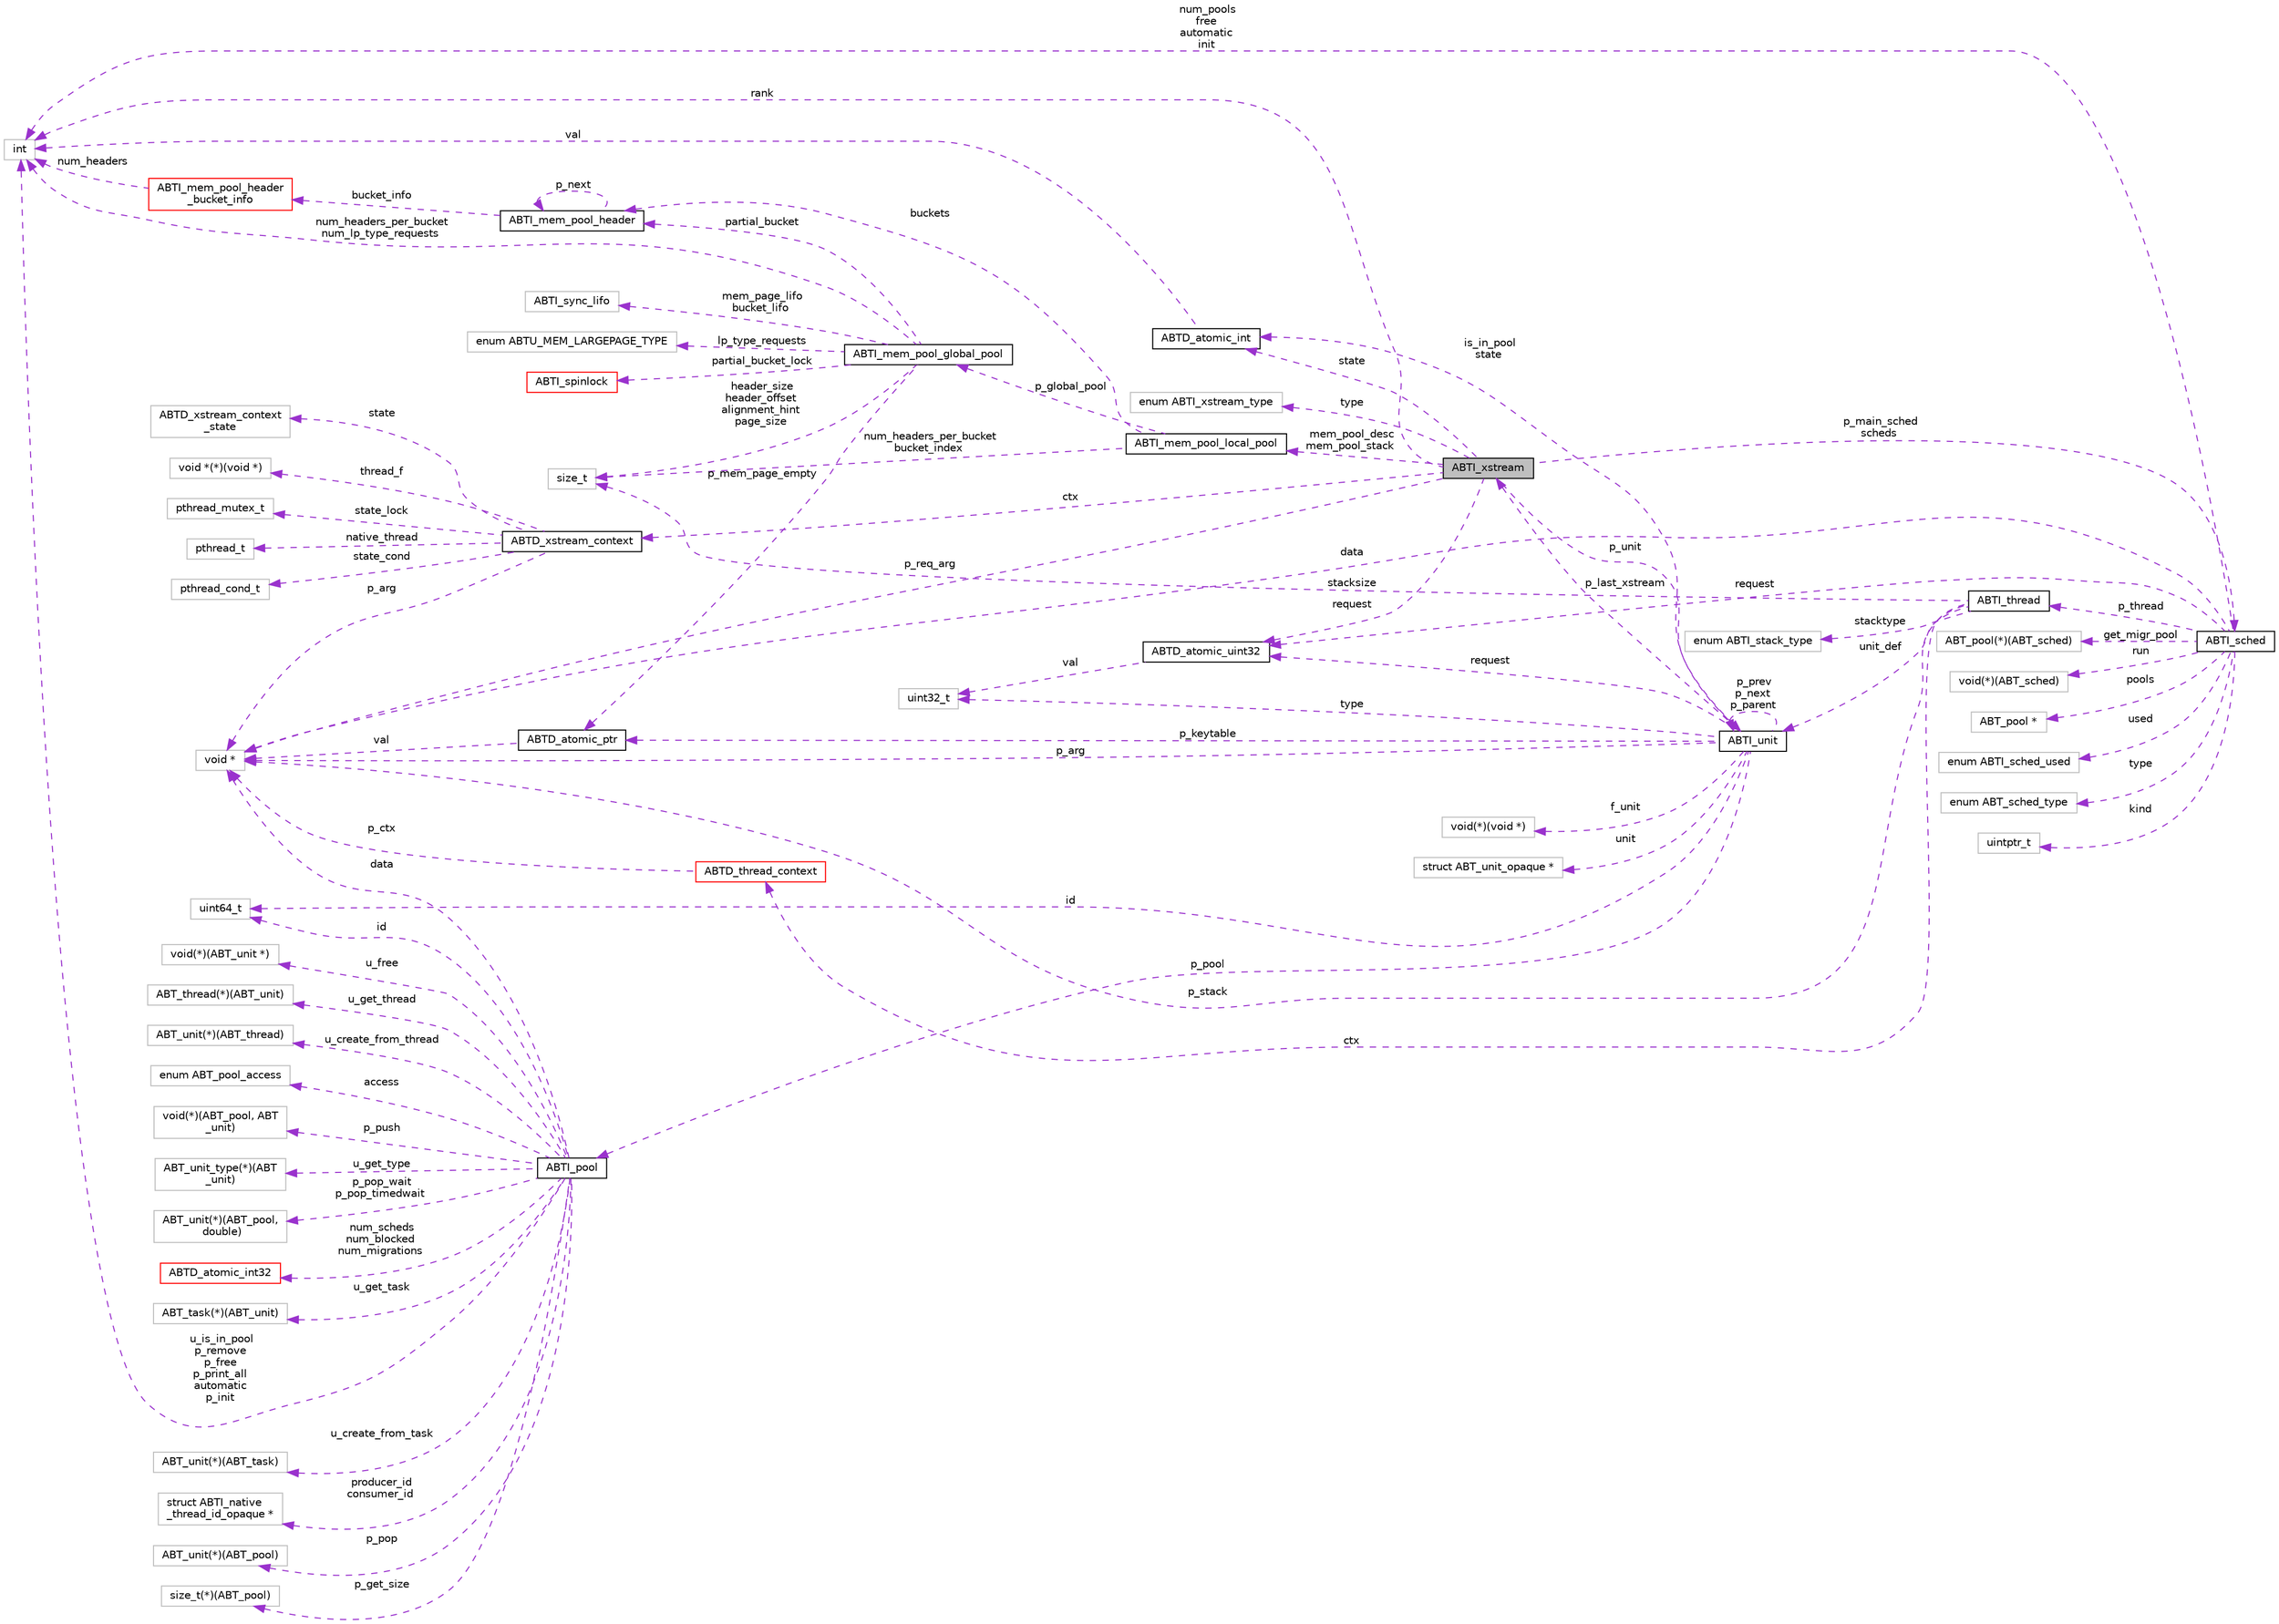 digraph "ABTI_xstream"
{
  edge [fontname="Helvetica",fontsize="10",labelfontname="Helvetica",labelfontsize="10"];
  node [fontname="Helvetica",fontsize="10",shape=record];
  rankdir="LR";
  Node1 [label="ABTI_xstream",height=0.2,width=0.4,color="black", fillcolor="grey75", style="filled" fontcolor="black"];
  Node2 -> Node1 [dir="back",color="darkorchid3",fontsize="10",style="dashed",label=" ctx" ,fontname="Helvetica"];
  Node2 [label="ABTD_xstream_context",height=0.2,width=0.4,color="black", fillcolor="white", style="filled",URL="$df/dec/structABTD__xstream__context.html"];
  Node3 -> Node2 [dir="back",color="darkorchid3",fontsize="10",style="dashed",label=" state" ,fontname="Helvetica"];
  Node3 [label="ABTD_xstream_context\l_state",height=0.2,width=0.4,color="grey75", fillcolor="white", style="filled"];
  Node4 -> Node2 [dir="back",color="darkorchid3",fontsize="10",style="dashed",label=" thread_f" ,fontname="Helvetica"];
  Node4 [label="void *(*)(void *)",height=0.2,width=0.4,color="grey75", fillcolor="white", style="filled"];
  Node5 -> Node2 [dir="back",color="darkorchid3",fontsize="10",style="dashed",label=" state_lock" ,fontname="Helvetica"];
  Node5 [label="pthread_mutex_t",height=0.2,width=0.4,color="grey75", fillcolor="white", style="filled"];
  Node6 -> Node2 [dir="back",color="darkorchid3",fontsize="10",style="dashed",label=" native_thread" ,fontname="Helvetica"];
  Node6 [label="pthread_t",height=0.2,width=0.4,color="grey75", fillcolor="white", style="filled"];
  Node7 -> Node2 [dir="back",color="darkorchid3",fontsize="10",style="dashed",label=" state_cond" ,fontname="Helvetica"];
  Node7 [label="pthread_cond_t",height=0.2,width=0.4,color="grey75", fillcolor="white", style="filled"];
  Node8 -> Node2 [dir="back",color="darkorchid3",fontsize="10",style="dashed",label=" p_arg" ,fontname="Helvetica"];
  Node8 [label="void *",height=0.2,width=0.4,color="grey75", fillcolor="white", style="filled"];
  Node9 -> Node1 [dir="back",color="darkorchid3",fontsize="10",style="dashed",label=" p_main_sched\nscheds" ,fontname="Helvetica"];
  Node9 [label="ABTI_sched",height=0.2,width=0.4,color="black", fillcolor="white", style="filled",URL="$d0/dd5/structABTI__sched.html"];
  Node10 -> Node9 [dir="back",color="darkorchid3",fontsize="10",style="dashed",label=" p_thread" ,fontname="Helvetica"];
  Node10 [label="ABTI_thread",height=0.2,width=0.4,color="black", fillcolor="white", style="filled",URL="$d3/d55/structABTI__thread.html"];
  Node11 -> Node10 [dir="back",color="darkorchid3",fontsize="10",style="dashed",label=" stacksize" ,fontname="Helvetica"];
  Node11 [label="size_t",height=0.2,width=0.4,color="grey75", fillcolor="white", style="filled"];
  Node12 -> Node10 [dir="back",color="darkorchid3",fontsize="10",style="dashed",label=" ctx" ,fontname="Helvetica"];
  Node12 [label="ABTD_thread_context",height=0.2,width=0.4,color="red", fillcolor="white", style="filled",URL="$d5/de4/structABTD__thread__context.html"];
  Node8 -> Node12 [dir="back",color="darkorchid3",fontsize="10",style="dashed",label=" p_ctx" ,fontname="Helvetica"];
  Node13 -> Node10 [dir="back",color="darkorchid3",fontsize="10",style="dashed",label=" stacktype" ,fontname="Helvetica"];
  Node13 [label="enum ABTI_stack_type",height=0.2,width=0.4,color="grey75", fillcolor="white", style="filled"];
  Node8 -> Node10 [dir="back",color="darkorchid3",fontsize="10",style="dashed",label=" p_stack" ,fontname="Helvetica"];
  Node14 -> Node10 [dir="back",color="darkorchid3",fontsize="10",style="dashed",label=" unit_def" ,fontname="Helvetica"];
  Node14 [label="ABTI_unit",height=0.2,width=0.4,color="black", fillcolor="white", style="filled",URL="$dc/d58/structABTI__unit.html"];
  Node15 -> Node14 [dir="back",color="darkorchid3",fontsize="10",style="dashed",label=" f_unit" ,fontname="Helvetica"];
  Node15 [label="void(*)(void *)",height=0.2,width=0.4,color="grey75", fillcolor="white", style="filled"];
  Node16 -> Node14 [dir="back",color="darkorchid3",fontsize="10",style="dashed",label=" id" ,fontname="Helvetica"];
  Node16 [label="uint64_t",height=0.2,width=0.4,color="grey75", fillcolor="white", style="filled"];
  Node17 -> Node14 [dir="back",color="darkorchid3",fontsize="10",style="dashed",label=" p_pool" ,fontname="Helvetica"];
  Node17 [label="ABTI_pool",height=0.2,width=0.4,color="black", fillcolor="white", style="filled",URL="$df/d65/structABTI__pool.html"];
  Node18 -> Node17 [dir="back",color="darkorchid3",fontsize="10",style="dashed",label=" p_get_size" ,fontname="Helvetica"];
  Node18 [label="size_t(*)(ABT_pool)",height=0.2,width=0.4,color="grey75", fillcolor="white", style="filled"];
  Node19 -> Node17 [dir="back",color="darkorchid3",fontsize="10",style="dashed",label=" u_free" ,fontname="Helvetica"];
  Node19 [label="void(*)(ABT_unit *)",height=0.2,width=0.4,color="grey75", fillcolor="white", style="filled"];
  Node20 -> Node17 [dir="back",color="darkorchid3",fontsize="10",style="dashed",label=" u_get_thread" ,fontname="Helvetica"];
  Node20 [label="ABT_thread(*)(ABT_unit)",height=0.2,width=0.4,color="grey75", fillcolor="white", style="filled"];
  Node21 -> Node17 [dir="back",color="darkorchid3",fontsize="10",style="dashed",label=" u_create_from_thread" ,fontname="Helvetica"];
  Node21 [label="ABT_unit(*)(ABT_thread)",height=0.2,width=0.4,color="grey75", fillcolor="white", style="filled"];
  Node16 -> Node17 [dir="back",color="darkorchid3",fontsize="10",style="dashed",label=" id" ,fontname="Helvetica"];
  Node22 -> Node17 [dir="back",color="darkorchid3",fontsize="10",style="dashed",label=" access" ,fontname="Helvetica"];
  Node22 [label="enum ABT_pool_access",height=0.2,width=0.4,color="grey75", fillcolor="white", style="filled"];
  Node23 -> Node17 [dir="back",color="darkorchid3",fontsize="10",style="dashed",label=" p_push" ,fontname="Helvetica"];
  Node23 [label="void(*)(ABT_pool, ABT\l_unit)",height=0.2,width=0.4,color="grey75", fillcolor="white", style="filled"];
  Node24 -> Node17 [dir="back",color="darkorchid3",fontsize="10",style="dashed",label=" u_get_type" ,fontname="Helvetica"];
  Node24 [label="ABT_unit_type(*)(ABT\l_unit)",height=0.2,width=0.4,color="grey75", fillcolor="white", style="filled"];
  Node25 -> Node17 [dir="back",color="darkorchid3",fontsize="10",style="dashed",label=" p_pop_wait\np_pop_timedwait" ,fontname="Helvetica"];
  Node25 [label="ABT_unit(*)(ABT_pool,\l double)",height=0.2,width=0.4,color="grey75", fillcolor="white", style="filled"];
  Node26 -> Node17 [dir="back",color="darkorchid3",fontsize="10",style="dashed",label=" u_is_in_pool\np_remove\np_free\np_print_all\nautomatic\np_init" ,fontname="Helvetica"];
  Node26 [label="int",height=0.2,width=0.4,color="grey75", fillcolor="white", style="filled"];
  Node27 -> Node17 [dir="back",color="darkorchid3",fontsize="10",style="dashed",label=" num_scheds\nnum_blocked\nnum_migrations" ,fontname="Helvetica"];
  Node27 [label="ABTD_atomic_int32",height=0.2,width=0.4,color="red", fillcolor="white", style="filled",URL="$db/d9a/structABTD__atomic__int32.html"];
  Node28 -> Node17 [dir="back",color="darkorchid3",fontsize="10",style="dashed",label=" u_get_task" ,fontname="Helvetica"];
  Node28 [label="ABT_task(*)(ABT_unit)",height=0.2,width=0.4,color="grey75", fillcolor="white", style="filled"];
  Node29 -> Node17 [dir="back",color="darkorchid3",fontsize="10",style="dashed",label=" u_create_from_task" ,fontname="Helvetica"];
  Node29 [label="ABT_unit(*)(ABT_task)",height=0.2,width=0.4,color="grey75", fillcolor="white", style="filled"];
  Node30 -> Node17 [dir="back",color="darkorchid3",fontsize="10",style="dashed",label=" producer_id\nconsumer_id" ,fontname="Helvetica"];
  Node30 [label="struct ABTI_native\l_thread_id_opaque *",height=0.2,width=0.4,color="grey75", fillcolor="white", style="filled"];
  Node31 -> Node17 [dir="back",color="darkorchid3",fontsize="10",style="dashed",label=" p_pop" ,fontname="Helvetica"];
  Node31 [label="ABT_unit(*)(ABT_pool)",height=0.2,width=0.4,color="grey75", fillcolor="white", style="filled"];
  Node8 -> Node17 [dir="back",color="darkorchid3",fontsize="10",style="dashed",label=" data" ,fontname="Helvetica"];
  Node1 -> Node14 [dir="back",color="darkorchid3",fontsize="10",style="dashed",label=" p_last_xstream" ,fontname="Helvetica"];
  Node32 -> Node14 [dir="back",color="darkorchid3",fontsize="10",style="dashed",label=" type" ,fontname="Helvetica"];
  Node32 [label="uint32_t",height=0.2,width=0.4,color="grey75", fillcolor="white", style="filled"];
  Node33 -> Node14 [dir="back",color="darkorchid3",fontsize="10",style="dashed",label=" is_in_pool\nstate" ,fontname="Helvetica"];
  Node33 [label="ABTD_atomic_int",height=0.2,width=0.4,color="black", fillcolor="white", style="filled",URL="$d5/df5/structABTD__atomic__int.html"];
  Node26 -> Node33 [dir="back",color="darkorchid3",fontsize="10",style="dashed",label=" val" ,fontname="Helvetica"];
  Node34 -> Node14 [dir="back",color="darkorchid3",fontsize="10",style="dashed",label=" p_keytable" ,fontname="Helvetica"];
  Node34 [label="ABTD_atomic_ptr",height=0.2,width=0.4,color="black", fillcolor="white", style="filled",URL="$df/d5b/structABTD__atomic__ptr.html"];
  Node8 -> Node34 [dir="back",color="darkorchid3",fontsize="10",style="dashed",label=" val" ,fontname="Helvetica"];
  Node35 -> Node14 [dir="back",color="darkorchid3",fontsize="10",style="dashed",label=" request" ,fontname="Helvetica"];
  Node35 [label="ABTD_atomic_uint32",height=0.2,width=0.4,color="black", fillcolor="white", style="filled",URL="$db/df7/structABTD__atomic__uint32.html"];
  Node32 -> Node35 [dir="back",color="darkorchid3",fontsize="10",style="dashed",label=" val" ,fontname="Helvetica"];
  Node8 -> Node14 [dir="back",color="darkorchid3",fontsize="10",style="dashed",label=" p_arg" ,fontname="Helvetica"];
  Node36 -> Node14 [dir="back",color="darkorchid3",fontsize="10",style="dashed",label=" unit" ,fontname="Helvetica"];
  Node36 [label="struct ABT_unit_opaque *",height=0.2,width=0.4,color="grey75", fillcolor="white", style="filled"];
  Node14 -> Node14 [dir="back",color="darkorchid3",fontsize="10",style="dashed",label=" p_prev\np_next\np_parent" ,fontname="Helvetica"];
  Node37 -> Node9 [dir="back",color="darkorchid3",fontsize="10",style="dashed",label=" get_migr_pool" ,fontname="Helvetica"];
  Node37 [label="ABT_pool(*)(ABT_sched)",height=0.2,width=0.4,color="grey75", fillcolor="white", style="filled"];
  Node26 -> Node9 [dir="back",color="darkorchid3",fontsize="10",style="dashed",label=" num_pools\nfree\nautomatic\ninit" ,fontname="Helvetica"];
  Node38 -> Node9 [dir="back",color="darkorchid3",fontsize="10",style="dashed",label=" run" ,fontname="Helvetica"];
  Node38 [label="void(*)(ABT_sched)",height=0.2,width=0.4,color="grey75", fillcolor="white", style="filled"];
  Node39 -> Node9 [dir="back",color="darkorchid3",fontsize="10",style="dashed",label=" pools" ,fontname="Helvetica"];
  Node39 [label="ABT_pool *",height=0.2,width=0.4,color="grey75", fillcolor="white", style="filled"];
  Node35 -> Node9 [dir="back",color="darkorchid3",fontsize="10",style="dashed",label=" request" ,fontname="Helvetica"];
  Node40 -> Node9 [dir="back",color="darkorchid3",fontsize="10",style="dashed",label=" used" ,fontname="Helvetica"];
  Node40 [label="enum ABTI_sched_used",height=0.2,width=0.4,color="grey75", fillcolor="white", style="filled"];
  Node8 -> Node9 [dir="back",color="darkorchid3",fontsize="10",style="dashed",label=" data" ,fontname="Helvetica"];
  Node41 -> Node9 [dir="back",color="darkorchid3",fontsize="10",style="dashed",label=" type" ,fontname="Helvetica"];
  Node41 [label="enum ABT_sched_type",height=0.2,width=0.4,color="grey75", fillcolor="white", style="filled"];
  Node42 -> Node9 [dir="back",color="darkorchid3",fontsize="10",style="dashed",label=" kind" ,fontname="Helvetica"];
  Node42 [label="uintptr_t",height=0.2,width=0.4,color="grey75", fillcolor="white", style="filled"];
  Node43 -> Node1 [dir="back",color="darkorchid3",fontsize="10",style="dashed",label=" type" ,fontname="Helvetica"];
  Node43 [label="enum ABTI_xstream_type",height=0.2,width=0.4,color="grey75", fillcolor="white", style="filled"];
  Node33 -> Node1 [dir="back",color="darkorchid3",fontsize="10",style="dashed",label=" state" ,fontname="Helvetica"];
  Node26 -> Node1 [dir="back",color="darkorchid3",fontsize="10",style="dashed",label=" rank" ,fontname="Helvetica"];
  Node44 -> Node1 [dir="back",color="darkorchid3",fontsize="10",style="dashed",label=" mem_pool_desc\nmem_pool_stack" ,fontname="Helvetica"];
  Node44 [label="ABTI_mem_pool_local_pool",height=0.2,width=0.4,color="black", fillcolor="white", style="filled",URL="$d6/d69/structABTI__mem__pool__local__pool.html"];
  Node11 -> Node44 [dir="back",color="darkorchid3",fontsize="10",style="dashed",label=" num_headers_per_bucket\nbucket_index" ,fontname="Helvetica"];
  Node45 -> Node44 [dir="back",color="darkorchid3",fontsize="10",style="dashed",label=" buckets" ,fontname="Helvetica"];
  Node45 [label="ABTI_mem_pool_header",height=0.2,width=0.4,color="black", fillcolor="white", style="filled",URL="$de/d24/structABTI__mem__pool__header.html"];
  Node46 -> Node45 [dir="back",color="darkorchid3",fontsize="10",style="dashed",label=" bucket_info" ,fontname="Helvetica"];
  Node46 [label="ABTI_mem_pool_header\l_bucket_info",height=0.2,width=0.4,color="red", fillcolor="white", style="filled",URL="$d5/d6c/unionABTI__mem__pool__header__bucket__info.html"];
  Node26 -> Node46 [dir="back",color="darkorchid3",fontsize="10",style="dashed",label=" num_headers" ,fontname="Helvetica"];
  Node45 -> Node45 [dir="back",color="darkorchid3",fontsize="10",style="dashed",label=" p_next" ,fontname="Helvetica"];
  Node47 -> Node44 [dir="back",color="darkorchid3",fontsize="10",style="dashed",label=" p_global_pool" ,fontname="Helvetica"];
  Node47 [label="ABTI_mem_pool_global_pool",height=0.2,width=0.4,color="black", fillcolor="white", style="filled",URL="$d7/de4/structABTI__mem__pool__global__pool.html"];
  Node48 -> Node47 [dir="back",color="darkorchid3",fontsize="10",style="dashed",label=" partial_bucket_lock" ,fontname="Helvetica"];
  Node48 [label="ABTI_spinlock",height=0.2,width=0.4,color="red", fillcolor="white", style="filled",URL="$dc/d81/structABTI__spinlock.html"];
  Node49 -> Node47 [dir="back",color="darkorchid3",fontsize="10",style="dashed",label=" mem_page_lifo\nbucket_lifo" ,fontname="Helvetica"];
  Node49 [label="ABTI_sync_lifo",height=0.2,width=0.4,color="grey75", fillcolor="white", style="filled"];
  Node11 -> Node47 [dir="back",color="darkorchid3",fontsize="10",style="dashed",label=" header_size\nheader_offset\nalignment_hint\npage_size" ,fontname="Helvetica"];
  Node45 -> Node47 [dir="back",color="darkorchid3",fontsize="10",style="dashed",label=" partial_bucket" ,fontname="Helvetica"];
  Node26 -> Node47 [dir="back",color="darkorchid3",fontsize="10",style="dashed",label=" num_headers_per_bucket\nnum_lp_type_requests" ,fontname="Helvetica"];
  Node34 -> Node47 [dir="back",color="darkorchid3",fontsize="10",style="dashed",label=" p_mem_page_empty" ,fontname="Helvetica"];
  Node50 -> Node47 [dir="back",color="darkorchid3",fontsize="10",style="dashed",label=" lp_type_requests" ,fontname="Helvetica"];
  Node50 [label="enum ABTU_MEM_LARGEPAGE_TYPE",height=0.2,width=0.4,color="grey75", fillcolor="white", style="filled"];
  Node35 -> Node1 [dir="back",color="darkorchid3",fontsize="10",style="dashed",label=" request" ,fontname="Helvetica"];
  Node8 -> Node1 [dir="back",color="darkorchid3",fontsize="10",style="dashed",label=" p_req_arg" ,fontname="Helvetica"];
  Node14 -> Node1 [dir="back",color="darkorchid3",fontsize="10",style="dashed",label=" p_unit" ,fontname="Helvetica"];
}
